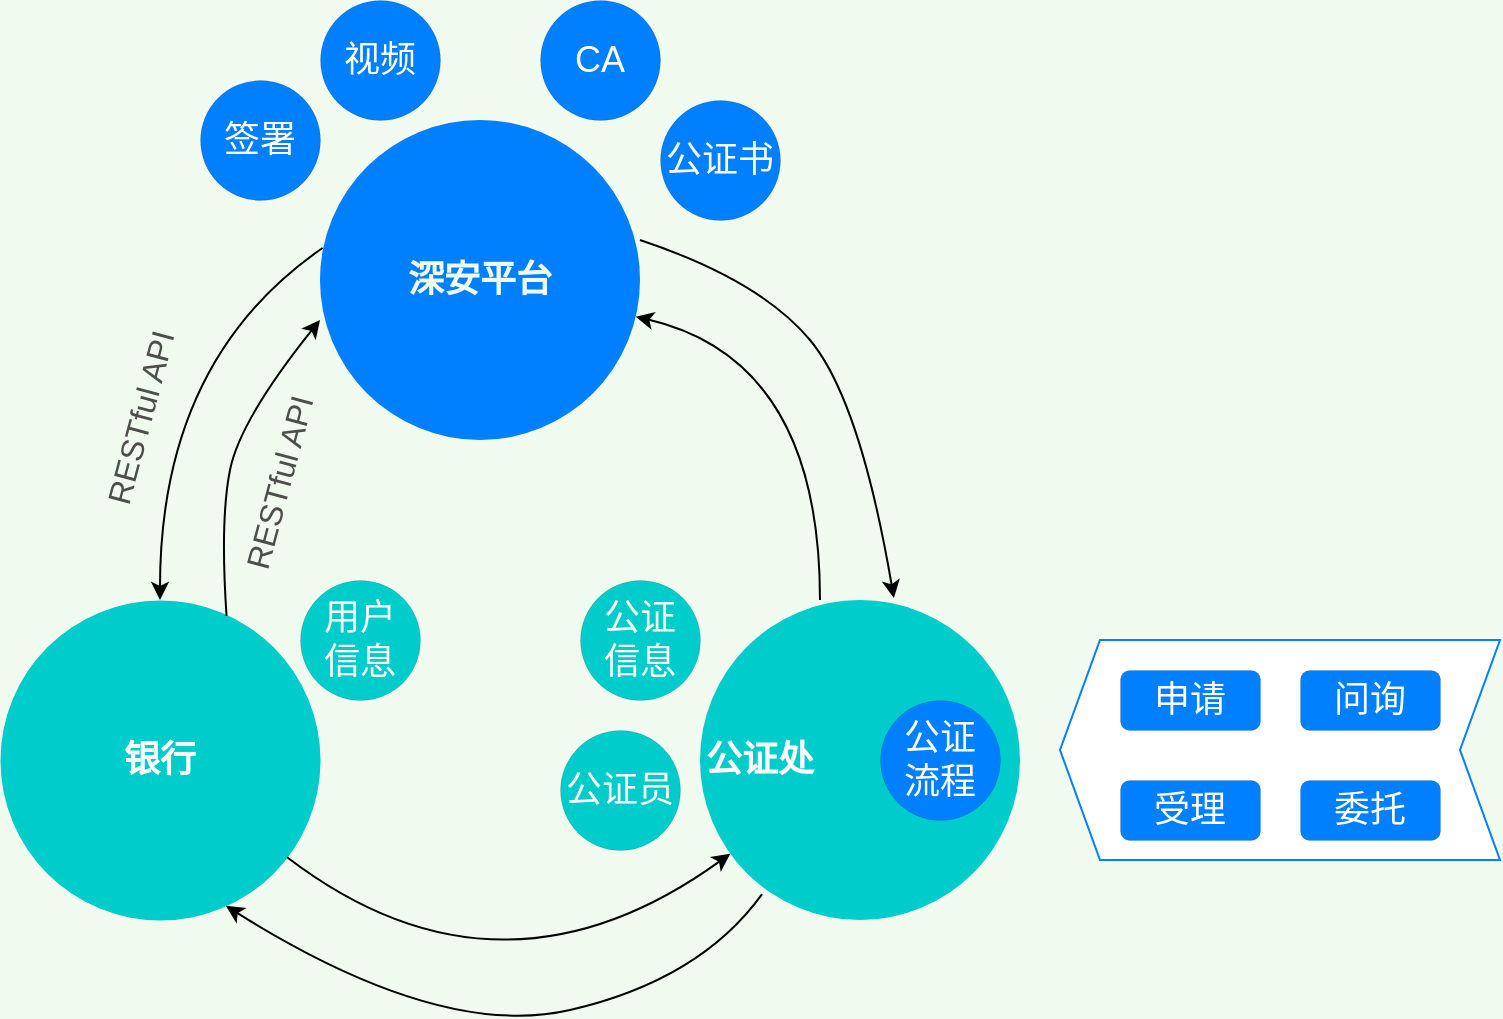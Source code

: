 <mxfile version="17.4.5" type="github" pages="2">
  <diagram id="TbiD-q-UGumEZRIeGAm7" name="赋强现有思路">
    <mxGraphModel dx="1422" dy="762" grid="1" gridSize="10" guides="1" tooltips="1" connect="1" arrows="1" fold="1" page="1" pageScale="1" pageWidth="1600" pageHeight="900" background="#F1FAEE" math="0" shadow="0">
      <root>
        <mxCell id="0" />
        <mxCell id="1" parent="0" />
        <mxCell id="SZ3cnazm3X6QkwhJVz3c-4" value="" style="ellipse;whiteSpace=wrap;html=1;aspect=fixed;fillColor=#00CCCC;fontColor=#FFFFFF;strokeColor=none;fontStyle=1;fontSize=18;" vertex="1" parent="1">
          <mxGeometry x="790" y="350" width="160" height="160" as="geometry" />
        </mxCell>
        <mxCell id="SZ3cnazm3X6QkwhJVz3c-5" value="深安平台" style="ellipse;whiteSpace=wrap;html=1;aspect=fixed;fillColor=#007FFF;fontColor=#F1FAEE;strokeColor=none;fontStyle=1;fontSize=18;" vertex="1" parent="1">
          <mxGeometry x="600" y="110" width="160" height="160" as="geometry" />
        </mxCell>
        <mxCell id="SZ3cnazm3X6QkwhJVz3c-6" value="银行" style="ellipse;whiteSpace=wrap;html=1;aspect=fixed;fillColor=#00CCCC;fontColor=#FFFFFF;strokeColor=none;fontStyle=1;fontSize=18;strokeWidth=0;gradientColor=none;shadow=0;sketch=0;" vertex="1" parent="1">
          <mxGeometry x="440" y="350" width="160" height="160" as="geometry" />
        </mxCell>
        <mxCell id="SZ3cnazm3X6QkwhJVz3c-10" value="" style="curved=1;endArrow=classic;html=1;fontSize=18;fontColor=#FFFFFF;entryX=0.5;entryY=0;entryDx=0;entryDy=0;exitX=0.008;exitY=0.4;exitDx=0;exitDy=0;exitPerimeter=0;" edge="1" parent="1" source="SZ3cnazm3X6QkwhJVz3c-5" target="SZ3cnazm3X6QkwhJVz3c-6">
          <mxGeometry width="50" height="50" relative="1" as="geometry">
            <mxPoint x="620" y="220" as="sourcePoint" />
            <mxPoint x="540" y="190" as="targetPoint" />
            <Array as="points">
              <mxPoint x="520" y="230" />
            </Array>
          </mxGeometry>
        </mxCell>
        <mxCell id="SZ3cnazm3X6QkwhJVz3c-11" value="" style="curved=1;endArrow=classic;html=1;fontSize=18;fontColor=#FFFFFF;entryX=0;entryY=0.625;entryDx=0;entryDy=0;entryPerimeter=0;exitX=0.708;exitY=0.05;exitDx=0;exitDy=0;exitPerimeter=0;" edge="1" parent="1" source="SZ3cnazm3X6QkwhJVz3c-6" target="SZ3cnazm3X6QkwhJVz3c-5">
          <mxGeometry width="50" height="50" relative="1" as="geometry">
            <mxPoint x="580" y="340" as="sourcePoint" />
            <mxPoint x="630" y="290" as="targetPoint" />
            <Array as="points">
              <mxPoint x="550" y="310" />
              <mxPoint x="560" y="260" />
            </Array>
          </mxGeometry>
        </mxCell>
        <mxCell id="SZ3cnazm3X6QkwhJVz3c-12" value="签署" style="ellipse;whiteSpace=wrap;html=1;aspect=fixed;shadow=0;sketch=0;fontSize=18;fontColor=#FFFFFF;strokeColor=default;strokeWidth=0;fillColor=#007FFF;gradientColor=none;" vertex="1" parent="1">
          <mxGeometry x="540" y="90" width="60" height="60" as="geometry" />
        </mxCell>
        <mxCell id="SZ3cnazm3X6QkwhJVz3c-13" value="视频" style="ellipse;whiteSpace=wrap;html=1;aspect=fixed;shadow=0;sketch=0;fontSize=18;fontColor=#FFFFFF;strokeColor=default;strokeWidth=0;fillColor=#007FFF;gradientColor=none;" vertex="1" parent="1">
          <mxGeometry x="600" y="50" width="60" height="60" as="geometry" />
        </mxCell>
        <mxCell id="SZ3cnazm3X6QkwhJVz3c-14" value="CA" style="ellipse;whiteSpace=wrap;html=1;aspect=fixed;shadow=0;sketch=0;fontSize=18;fontColor=#FFFFFF;strokeColor=default;strokeWidth=0;fillColor=#007FFF;gradientColor=none;" vertex="1" parent="1">
          <mxGeometry x="710" y="50" width="60" height="60" as="geometry" />
        </mxCell>
        <mxCell id="SZ3cnazm3X6QkwhJVz3c-15" value="公证书" style="ellipse;whiteSpace=wrap;html=1;aspect=fixed;shadow=0;sketch=0;fontSize=18;fontColor=#FFFFFF;strokeColor=default;strokeWidth=0;fillColor=#007FFF;gradientColor=none;" vertex="1" parent="1">
          <mxGeometry x="770" y="100" width="60" height="60" as="geometry" />
        </mxCell>
        <mxCell id="SZ3cnazm3X6QkwhJVz3c-16" value="" style="curved=1;endArrow=classic;html=1;fontFamily=Helvetica;fontSize=18;fontColor=#FFFFFF;align=center;strokeColor=default;" edge="1" parent="1" source="SZ3cnazm3X6QkwhJVz3c-6" target="SZ3cnazm3X6QkwhJVz3c-4">
          <mxGeometry width="50" height="50" relative="1" as="geometry">
            <mxPoint x="600" y="480" as="sourcePoint" />
            <mxPoint x="790" y="520" as="targetPoint" />
            <Array as="points">
              <mxPoint x="690" y="560" />
            </Array>
          </mxGeometry>
        </mxCell>
        <mxCell id="SZ3cnazm3X6QkwhJVz3c-17" value="" style="curved=1;endArrow=classic;html=1;fontSize=18;fontColor=#FFFFFF;entryX=0.706;entryY=0.956;entryDx=0;entryDy=0;entryPerimeter=0;exitX=0.194;exitY=0.919;exitDx=0;exitDy=0;exitPerimeter=0;" edge="1" parent="1" source="SZ3cnazm3X6QkwhJVz3c-4" target="SZ3cnazm3X6QkwhJVz3c-6">
          <mxGeometry width="50" height="50" relative="1" as="geometry">
            <mxPoint x="640" y="650" as="sourcePoint" />
            <mxPoint x="690" y="600" as="targetPoint" />
            <Array as="points">
              <mxPoint x="790" y="540" />
              <mxPoint x="660" y="570" />
            </Array>
          </mxGeometry>
        </mxCell>
        <mxCell id="SZ3cnazm3X6QkwhJVz3c-18" value="" style="curved=1;endArrow=classic;html=1;fontSize=18;fontColor=#FFFFFF;" edge="1" parent="1" target="SZ3cnazm3X6QkwhJVz3c-5">
          <mxGeometry width="50" height="50" relative="1" as="geometry">
            <mxPoint x="850" y="350" as="sourcePoint" />
            <mxPoint x="900" y="230" as="targetPoint" />
            <Array as="points">
              <mxPoint x="850" y="230" />
            </Array>
          </mxGeometry>
        </mxCell>
        <mxCell id="SZ3cnazm3X6QkwhJVz3c-19" value="" style="curved=1;endArrow=classic;html=1;fontSize=18;fontColor=#FFFFFF;exitX=1;exitY=0.375;exitDx=0;exitDy=0;exitPerimeter=0;entryX=0.606;entryY=-0.006;entryDx=0;entryDy=0;entryPerimeter=0;" edge="1" parent="1" source="SZ3cnazm3X6QkwhJVz3c-5" target="SZ3cnazm3X6QkwhJVz3c-4">
          <mxGeometry width="50" height="50" relative="1" as="geometry">
            <mxPoint x="920" y="270" as="sourcePoint" />
            <mxPoint x="890" y="350" as="targetPoint" />
            <Array as="points">
              <mxPoint x="820" y="190" />
              <mxPoint x="870" y="250" />
            </Array>
          </mxGeometry>
        </mxCell>
        <mxCell id="SZ3cnazm3X6QkwhJVz3c-20" value="公证&lt;br&gt;流程" style="ellipse;whiteSpace=wrap;html=1;aspect=fixed;shadow=0;sketch=0;fontSize=18;fontColor=#FFFFFF;strokeColor=default;strokeWidth=0;fillColor=#007FFF;gradientColor=none;" vertex="1" parent="1">
          <mxGeometry x="880" y="400" width="60" height="60" as="geometry" />
        </mxCell>
        <mxCell id="SZ3cnazm3X6QkwhJVz3c-21" value="&lt;span style=&quot;font-weight: 700&quot;&gt;公证处&lt;/span&gt;" style="text;html=1;strokeColor=none;fillColor=none;align=center;verticalAlign=middle;whiteSpace=wrap;rounded=0;shadow=0;sketch=0;fontSize=18;fontColor=#FFFFFF;" vertex="1" parent="1">
          <mxGeometry x="790" y="415" width="60" height="30" as="geometry" />
        </mxCell>
        <mxCell id="SZ3cnazm3X6QkwhJVz3c-24" value="" style="shape=step;perimeter=stepPerimeter;whiteSpace=wrap;html=1;fixedSize=1;shadow=0;sketch=0;fontSize=18;strokeWidth=1;direction=west;size=20;strokeColor=#007FFF;" vertex="1" parent="1">
          <mxGeometry x="970" y="370" width="220" height="110" as="geometry" />
        </mxCell>
        <mxCell id="SZ3cnazm3X6QkwhJVz3c-26" value="委托" style="rounded=1;whiteSpace=wrap;html=1;shadow=0;sketch=0;fontSize=18;fontColor=#FFFFFF;strokeColor=default;strokeWidth=0;fillColor=#007FFF;gradientColor=none;" vertex="1" parent="1">
          <mxGeometry x="1090" y="440" width="70" height="30" as="geometry" />
        </mxCell>
        <mxCell id="SZ3cnazm3X6QkwhJVz3c-27" value="受理" style="rounded=1;whiteSpace=wrap;html=1;shadow=0;sketch=0;fontSize=18;fontColor=#FFFFFF;strokeColor=default;strokeWidth=0;fillColor=#007FFF;gradientColor=none;" vertex="1" parent="1">
          <mxGeometry x="1000" y="440" width="70" height="30" as="geometry" />
        </mxCell>
        <mxCell id="SZ3cnazm3X6QkwhJVz3c-28" value="问询" style="rounded=1;whiteSpace=wrap;html=1;shadow=0;sketch=0;fontSize=18;fontColor=#FFFFFF;strokeColor=default;strokeWidth=0;fillColor=#007FFF;gradientColor=none;" vertex="1" parent="1">
          <mxGeometry x="1090" y="385" width="70" height="30" as="geometry" />
        </mxCell>
        <mxCell id="SZ3cnazm3X6QkwhJVz3c-29" value="申请" style="rounded=1;whiteSpace=wrap;html=1;shadow=0;sketch=0;fontSize=18;fontColor=#FFFFFF;strokeColor=default;strokeWidth=0;fillColor=#007FFF;gradientColor=none;" vertex="1" parent="1">
          <mxGeometry x="1000" y="385" width="70" height="30" as="geometry" />
        </mxCell>
        <mxCell id="SZ3cnazm3X6QkwhJVz3c-30" value="用户&lt;br&gt;信息" style="ellipse;whiteSpace=wrap;html=1;aspect=fixed;shadow=0;sketch=0;fontSize=18;fontColor=#FFFFFF;strokeColor=default;strokeWidth=0;fillColor=#00CCCC;gradientColor=none;" vertex="1" parent="1">
          <mxGeometry x="590" y="340" width="60" height="60" as="geometry" />
        </mxCell>
        <mxCell id="SZ3cnazm3X6QkwhJVz3c-31" value="公证&lt;br&gt;信息" style="ellipse;whiteSpace=wrap;html=1;aspect=fixed;shadow=0;sketch=0;fontSize=18;fontColor=#FFFFFF;strokeColor=default;strokeWidth=0;fillColor=#00CCCC;gradientColor=none;" vertex="1" parent="1">
          <mxGeometry x="730" y="340" width="60" height="60" as="geometry" />
        </mxCell>
        <mxCell id="SZ3cnazm3X6QkwhJVz3c-32" value="公证员" style="ellipse;whiteSpace=wrap;html=1;aspect=fixed;shadow=0;sketch=0;fontSize=18;fontColor=#FFFFFF;strokeColor=default;strokeWidth=0;fillColor=#00CCCC;gradientColor=none;" vertex="1" parent="1">
          <mxGeometry x="720" y="415" width="60" height="60" as="geometry" />
        </mxCell>
        <mxCell id="SZ3cnazm3X6QkwhJVz3c-34" value="&lt;span style=&quot;color: rgb(77, 77, 77); font-size: 16px;&quot;&gt;RESTful API&lt;/span&gt;" style="text;html=1;strokeColor=none;fillColor=none;align=center;verticalAlign=middle;whiteSpace=wrap;rounded=0;shadow=0;sketch=0;fontSize=18;rotation=-75;labelBackgroundColor=none;" vertex="1" parent="1">
          <mxGeometry x="499.66" y="280" width="160.34" height="22.59" as="geometry" />
        </mxCell>
        <mxCell id="SZ3cnazm3X6QkwhJVz3c-35" value="&lt;span style=&quot;color: rgb(77, 77, 77); font-size: 16px;&quot;&gt;RESTful API&lt;/span&gt;" style="text;html=1;strokeColor=none;fillColor=none;align=center;verticalAlign=middle;whiteSpace=wrap;rounded=0;shadow=0;sketch=0;fontSize=18;rotation=-75;labelBackgroundColor=none;" vertex="1" parent="1">
          <mxGeometry x="429.66" y="247.41" width="160.34" height="22.59" as="geometry" />
        </mxCell>
      </root>
    </mxGraphModel>
  </diagram>
  <diagram id="W_DcEgEJa7QvUL6Cg9mv" name="赋强创新思路">
    <mxGraphModel dx="1422" dy="762" grid="1" gridSize="10" guides="1" tooltips="1" connect="1" arrows="1" fold="1" page="1" pageScale="1" pageWidth="1600" pageHeight="900" background="#F1FAEE" math="0" shadow="0">
      <root>
        <mxCell id="0" />
        <mxCell id="1" parent="0" />
        <mxCell id="FC0IcF9SnpDUft-PJ-PU-1" value="&lt;div&gt;&lt;span style=&quot;font-family: &amp;#34;larkhacksafarifont&amp;#34; , &amp;#34;larkemojifont&amp;#34; , &amp;#34;larkchinesequote&amp;#34; , , &amp;#34;blinkmacsystemfont&amp;#34; , &amp;#34;helvetica neue&amp;#34; , &amp;#34;arial&amp;#34; , &amp;#34;segoe ui&amp;#34; , &amp;#34;pingfang sc&amp;#34; , &amp;#34;microsoft yahei&amp;#34; , &amp;#34;hiragino sans gb&amp;#34; , sans-serif , &amp;#34;apple color emoji&amp;#34; , &amp;#34;segoe ui emoji&amp;#34; , &amp;#34;segoe ui symbol&amp;#34; , &amp;#34;noto color emoji&amp;#34;&quot;&gt;&lt;span style=&quot;font-size: 13px&quot;&gt;赋强创新思路&lt;/span&gt;&lt;/span&gt;&lt;/div&gt;" style="swimlane;labelBackgroundColor=none;labelBorderColor=none;fontSize=16;fillColor=#A8DADC;html=1;strokeColor=#457B9D;fontColor=#1D3557;" vertex="1" parent="1">
          <mxGeometry x="20" y="140" width="1280" height="530" as="geometry">
            <mxRectangle x="30" y="160" width="160" height="23" as="alternateBounds" />
          </mxGeometry>
        </mxCell>
        <mxCell id="FC0IcF9SnpDUft-PJ-PU-2" value="" style="shape=ext;double=1;rounded=1;whiteSpace=wrap;html=1;dashed=1;labelBackgroundColor=none;sketch=0;fontSize=14;fontColor=#000000;strokeColor=#457B9D;fillColor=none;" vertex="1" parent="FC0IcF9SnpDUft-PJ-PU-1">
          <mxGeometry x="900" y="350" width="370" height="120" as="geometry" />
        </mxCell>
        <mxCell id="FC0IcF9SnpDUft-PJ-PU-3" value="" style="shape=ext;double=1;rounded=1;whiteSpace=wrap;html=1;dashed=1;labelBackgroundColor=none;sketch=0;fontSize=14;fontColor=#000000;strokeColor=#457B9D;fillColor=none;labelPosition=center;verticalLabelPosition=top;align=center;verticalAlign=bottom;" vertex="1" parent="FC0IcF9SnpDUft-PJ-PU-1">
          <mxGeometry x="330" y="117" width="490" height="283" as="geometry" />
        </mxCell>
        <mxCell id="FC0IcF9SnpDUft-PJ-PU-4" value="" style="shape=ext;double=1;rounded=1;whiteSpace=wrap;html=1;dashed=1;labelBackgroundColor=none;sketch=0;fontSize=14;fontColor=#000000;strokeColor=#457B9D;fillColor=none;" vertex="1" parent="FC0IcF9SnpDUft-PJ-PU-1">
          <mxGeometry x="900" y="100" width="370" height="120" as="geometry" />
        </mxCell>
        <mxCell id="FC0IcF9SnpDUft-PJ-PU-5" value="" style="shape=ext;double=1;rounded=1;whiteSpace=wrap;html=1;dashed=1;labelBackgroundColor=none;sketch=0;fontSize=14;fontColor=#000000;strokeColor=#457B9D;fillColor=none;" vertex="1" parent="FC0IcF9SnpDUft-PJ-PU-1">
          <mxGeometry x="900" y="225" width="370" height="120" as="geometry" />
        </mxCell>
        <mxCell id="FC0IcF9SnpDUft-PJ-PU-6" value="" style="line;strokeWidth=1;direction=south;html=1;strokeColor=#457B9D;dashed=1;labelBackgroundColor=#F1FAEE;fillColor=#A8DADC;fontColor=#1D3557;" vertex="1" parent="FC0IcF9SnpDUft-PJ-PU-1">
          <mxGeometry x="240" y="60" width="10" height="410" as="geometry" />
        </mxCell>
        <mxCell id="FC0IcF9SnpDUft-PJ-PU-7" value="" style="line;strokeWidth=1;direction=south;html=1;strokeColor=#457B9D;dashed=1;labelBackgroundColor=#F1FAEE;fillColor=#A8DADC;fontColor=#1D3557;" vertex="1" parent="FC0IcF9SnpDUft-PJ-PU-1">
          <mxGeometry x="1047" y="60" width="10" height="410" as="geometry" />
        </mxCell>
        <mxCell id="FC0IcF9SnpDUft-PJ-PU-8" value="" style="line;strokeWidth=1;direction=south;html=1;strokeColor=#457B9D;dashed=1;labelBackgroundColor=#F1FAEE;fillColor=#A8DADC;fontColor=#1D3557;" vertex="1" parent="FC0IcF9SnpDUft-PJ-PU-1">
          <mxGeometry x="640" y="60" width="10" height="410" as="geometry" />
        </mxCell>
        <mxCell id="FC0IcF9SnpDUft-PJ-PU-9" value="公证处A数据库" style="aspect=fixed;html=1;points=[];align=center;image;fontSize=12;image=img/lib/azure2/databases/Azure_Database_MySQL_Server.svg;labelBackgroundColor=none;fillColor=#A8DADC;strokeColor=#457B9D;fontColor=#1D3557;" vertex="1" parent="FC0IcF9SnpDUft-PJ-PU-1">
          <mxGeometry x="1058.5" y="117" width="55.5" height="74" as="geometry" />
        </mxCell>
        <mxCell id="FC0IcF9SnpDUft-PJ-PU-10" value="公证处B数据库" style="aspect=fixed;html=1;points=[];align=center;image;fontSize=12;image=img/lib/azure2/databases/Azure_Database_MySQL_Server.svg;labelBackgroundColor=none;fillColor=#A8DADC;strokeColor=#457B9D;fontColor=#1D3557;" vertex="1" parent="FC0IcF9SnpDUft-PJ-PU-1">
          <mxGeometry x="1058.5" y="238" width="55.5" height="74" as="geometry" />
        </mxCell>
        <mxCell id="FC0IcF9SnpDUft-PJ-PU-11" value="&lt;span&gt;平台数据库&lt;/span&gt;" style="aspect=fixed;html=1;points=[];align=center;image;fontSize=12;image=img/lib/azure2/databases/Azure_Database_MySQL_Server.svg;labelBackgroundColor=none;fillColor=#A8DADC;strokeColor=#457B9D;fontColor=#1D3557;" vertex="1" parent="FC0IcF9SnpDUft-PJ-PU-1">
          <mxGeometry x="1058.5" y="360" width="55.5" height="74" as="geometry" />
        </mxCell>
        <mxCell id="FC0IcF9SnpDUft-PJ-PU-12" value="" style="shape=singleArrow;whiteSpace=wrap;html=1;arrowWidth=0.4;arrowSize=0.4;rounded=0;sketch=0;fontColor=#1D3557;strokeColor=#457B9D;fillColor=#457B9D;" vertex="1" parent="FC0IcF9SnpDUft-PJ-PU-1">
          <mxGeometry x="200" y="70" width="110" height="10" as="geometry" />
        </mxCell>
        <mxCell id="FC0IcF9SnpDUft-PJ-PU-13" value="&lt;span style=&quot;font-size: 9px&quot;&gt;客户端&lt;/span&gt;" style="text;html=1;align=center;verticalAlign=middle;resizable=0;points=[];autosize=1;strokeColor=none;fillColor=none;fontColor=#000000;fontStyle=1;fontSize=9;" vertex="1" parent="FC0IcF9SnpDUft-PJ-PU-1">
          <mxGeometry x="125" y="65" width="50" height="20" as="geometry" />
        </mxCell>
        <mxCell id="FC0IcF9SnpDUft-PJ-PU-14" value="&lt;h3 style=&quot;padding: 0px ; margin: 24px 0px 16px ; box-sizing: border-box ; font-size: 1.25em ; line-height: 1.25 ; color: rgb(36 , 41 , 46) ; font-family: , &amp;#34;blinkmacsystemfont&amp;#34; , &amp;#34;segoe ui&amp;#34; , &amp;#34;helvetica&amp;#34; , &amp;#34;arial&amp;#34; , sans-serif , &amp;#34;apple color emoji&amp;#34; , &amp;#34;segoe ui emoji&amp;#34; , &amp;#34;segoe ui symbol&amp;#34;&quot;&gt;数据采集&lt;/h3&gt;" style="whiteSpace=wrap;html=1;rounded=0;sketch=0;fontColor=#1D3557;strokeColor=#457B9D;fillColor=#FFFFFF;labelBackgroundColor=none;" vertex="1" parent="FC0IcF9SnpDUft-PJ-PU-1">
          <mxGeometry x="185" y="30" width="140" height="30" as="geometry" />
        </mxCell>
        <mxCell id="FC0IcF9SnpDUft-PJ-PU-15" value="" style="shape=singleArrow;whiteSpace=wrap;html=1;arrowWidth=0.4;arrowSize=0.4;rounded=0;sketch=0;fontColor=#1D3557;strokeColor=#457B9D;fillColor=#457B9D;" vertex="1" parent="FC0IcF9SnpDUft-PJ-PU-1">
          <mxGeometry x="600" y="70" width="110" height="10" as="geometry" />
        </mxCell>
        <mxCell id="FC0IcF9SnpDUft-PJ-PU-16" value="&lt;h3 style=&quot;padding: 0px ; margin: 24px 0px 16px ; box-sizing: border-box ; font-size: 1.25em ; line-height: 1.25 ; color: rgb(36 , 41 , 46) ; font-family: , &amp;#34;blinkmacsystemfont&amp;#34; , &amp;#34;segoe ui&amp;#34; , &amp;#34;helvetica&amp;#34; , &amp;#34;arial&amp;#34; , sans-serif , &amp;#34;apple color emoji&amp;#34; , &amp;#34;segoe ui emoji&amp;#34; , &amp;#34;segoe ui symbol&amp;#34;&quot;&gt;业务计算&lt;/h3&gt;" style="whiteSpace=wrap;html=1;rounded=0;sketch=0;fontColor=#1D3557;strokeColor=#457B9D;fillColor=#FFFFFF;" vertex="1" parent="FC0IcF9SnpDUft-PJ-PU-1">
          <mxGeometry x="585" y="30" width="140" height="30" as="geometry" />
        </mxCell>
        <mxCell id="FC0IcF9SnpDUft-PJ-PU-17" value="" style="shape=singleArrow;whiteSpace=wrap;html=1;arrowWidth=0.4;arrowSize=0.4;rounded=0;sketch=0;fontColor=#1D3557;strokeColor=#457B9D;fillColor=#457B9D;" vertex="1" parent="FC0IcF9SnpDUft-PJ-PU-1">
          <mxGeometry x="1004" y="70" width="110" height="10" as="geometry" />
        </mxCell>
        <mxCell id="FC0IcF9SnpDUft-PJ-PU-18" value="&lt;h3 style=&quot;padding: 0px ; margin: 24px 0px 16px ; box-sizing: border-box ; font-size: 1.25em ; line-height: 1.25 ; color: rgb(36 , 41 , 46) ; font-family: , &amp;#34;blinkmacsystemfont&amp;#34; , &amp;#34;segoe ui&amp;#34; , &amp;#34;helvetica&amp;#34; , &amp;#34;arial&amp;#34; , sans-serif , &amp;#34;apple color emoji&amp;#34; , &amp;#34;segoe ui emoji&amp;#34; , &amp;#34;segoe ui symbol&amp;#34;&quot;&gt;数据存储&lt;/h3&gt;" style="whiteSpace=wrap;html=1;rounded=0;sketch=0;fontColor=#1D3557;strokeColor=#457B9D;fillColor=#FFFFFF;" vertex="1" parent="FC0IcF9SnpDUft-PJ-PU-1">
          <mxGeometry x="984" y="30" width="140" height="35" as="geometry" />
        </mxCell>
        <mxCell id="FC0IcF9SnpDUft-PJ-PU-19" value="API业务服务" style="aspect=fixed;html=1;points=[];align=center;image;fontSize=12;image=img/lib/azure2/app_services/App_Service_Plans.svg;rounded=0;sketch=0;fontColor=#1D3557;strokeColor=#457B9D;fillColor=#A8DADC;labelBackgroundColor=none;" vertex="1" parent="FC0IcF9SnpDUft-PJ-PU-1">
          <mxGeometry x="417" y="143" width="43" height="43" as="geometry" />
        </mxCell>
        <mxCell id="FC0IcF9SnpDUft-PJ-PU-20" value="平台服务" style="text;html=1;align=center;verticalAlign=middle;resizable=0;points=[];autosize=1;strokeColor=none;fillColor=none;fontColor=#000000;fontStyle=1;fontSize=9;" vertex="1" parent="FC0IcF9SnpDUft-PJ-PU-1">
          <mxGeometry x="415" y="65" width="60" height="20" as="geometry" />
        </mxCell>
        <mxCell id="FC0IcF9SnpDUft-PJ-PU-21" value="&lt;font style=&quot;font-size: 9px&quot;&gt;数据隔离&lt;/font&gt;" style="text;html=1;align=center;verticalAlign=middle;resizable=0;points=[];autosize=1;strokeColor=none;fillColor=none;fontColor=#000000;fontStyle=1;fontSize=9;" vertex="1" parent="FC0IcF9SnpDUft-PJ-PU-1">
          <mxGeometry x="845" y="65" width="60" height="20" as="geometry" />
        </mxCell>
        <mxCell id="FC0IcF9SnpDUft-PJ-PU-22" value="&lt;span style=&quot;font-size: 9px;&quot;&gt;多数据源&lt;/span&gt;" style="text;html=1;align=center;verticalAlign=middle;resizable=0;points=[];autosize=1;strokeColor=none;fillColor=none;fontColor=#000000;fontStyle=1;fontSize=9;" vertex="1" parent="FC0IcF9SnpDUft-PJ-PU-1">
          <mxGeometry x="1195" y="65" width="60" height="20" as="geometry" />
        </mxCell>
        <mxCell id="FC0IcF9SnpDUft-PJ-PU-23" value="" style="edgeStyle=orthogonalEdgeStyle;curved=0;rounded=1;sketch=0;orthogonalLoop=1;jettySize=auto;html=1;fontSize=19;fontColor=#000000;strokeColor=#457B9D;fillColor=#A8DADC;" edge="1" parent="FC0IcF9SnpDUft-PJ-PU-1">
          <mxGeometry relative="1" as="geometry">
            <mxPoint x="770" y="266.5" as="sourcePoint" />
            <mxPoint x="916" y="266.5" as="targetPoint" />
          </mxGeometry>
        </mxCell>
        <mxCell id="FC0IcF9SnpDUft-PJ-PU-24" value="" style="edgeStyle=orthogonalEdgeStyle;curved=0;rounded=1;sketch=0;orthogonalLoop=1;jettySize=auto;html=1;fontSize=19;fontColor=#000000;strokeColor=#457B9D;fillColor=#A8DADC;" edge="1" parent="FC0IcF9SnpDUft-PJ-PU-1">
          <mxGeometry relative="1" as="geometry">
            <mxPoint x="778" y="375" as="sourcePoint" />
            <mxPoint x="924" y="375" as="targetPoint" />
          </mxGeometry>
        </mxCell>
        <mxCell id="FC0IcF9SnpDUft-PJ-PU-25" value="&lt;span style=&quot;color: rgb(29 , 53 , 87) ; background-color: rgb(248 , 249 , 250)&quot;&gt;银行&lt;/span&gt;" style="aspect=fixed;html=1;points=[];align=center;image;fontSize=12;image=img/lib/azure2/networking/IP_Groups.svg;rounded=0;sketch=0;fontColor=#000000;strokeColor=#457B9D;fillColor=none;" vertex="1" parent="FC0IcF9SnpDUft-PJ-PU-1">
          <mxGeometry x="60" y="162.5" width="96.64" height="75" as="geometry" />
        </mxCell>
        <mxCell id="FC0IcF9SnpDUft-PJ-PU-26" value="" style="edgeStyle=orthogonalEdgeStyle;curved=0;rounded=1;sketch=0;orthogonalLoop=1;jettySize=auto;html=1;fontSize=19;fontColor=#000000;strokeColor=#457B9D;fillColor=#A8DADC;" edge="1" parent="FC0IcF9SnpDUft-PJ-PU-1">
          <mxGeometry relative="1" as="geometry">
            <mxPoint x="175" y="207" as="sourcePoint" />
            <mxPoint x="350" y="207" as="targetPoint" />
          </mxGeometry>
        </mxCell>
        <mxCell id="FC0IcF9SnpDUft-PJ-PU-27" value="&lt;span style=&quot;color: rgb(29 , 53 , 87) ; background-color: rgb(248 , 249 , 250)&quot;&gt;小程序&lt;/span&gt;" style="aspect=fixed;html=1;points=[];align=center;image;fontSize=12;image=img/lib/azure2/networking/IP_Groups.svg;rounded=0;sketch=0;fontColor=#000000;strokeColor=#457B9D;fillColor=none;" vertex="1" parent="FC0IcF9SnpDUft-PJ-PU-1">
          <mxGeometry x="60" y="292.5" width="96.64" height="75" as="geometry" />
        </mxCell>
        <mxCell id="FC0IcF9SnpDUft-PJ-PU-28" value="" style="edgeStyle=orthogonalEdgeStyle;curved=0;rounded=1;sketch=0;orthogonalLoop=1;jettySize=auto;html=1;fontSize=19;fontColor=#000000;strokeColor=#457B9D;fillColor=#A8DADC;" edge="1" parent="FC0IcF9SnpDUft-PJ-PU-1">
          <mxGeometry relative="1" as="geometry">
            <mxPoint x="170" y="330" as="sourcePoint" />
            <mxPoint x="350" y="330" as="targetPoint" />
          </mxGeometry>
        </mxCell>
        <mxCell id="FC0IcF9SnpDUft-PJ-PU-29" value="Admin业务服务" style="aspect=fixed;html=1;points=[];align=center;image;fontSize=12;image=img/lib/azure2/app_services/App_Service_Plans.svg;rounded=0;sketch=0;fontColor=#1D3557;strokeColor=#457B9D;fillColor=#A8DADC;labelBackgroundColor=none;" vertex="1" parent="FC0IcF9SnpDUft-PJ-PU-1">
          <mxGeometry x="415" y="310" width="40" height="40" as="geometry" />
        </mxCell>
        <mxCell id="FC0IcF9SnpDUft-PJ-PU-30" value="SIgn业务服务" style="aspect=fixed;html=1;points=[];align=center;image;fontSize=12;image=img/lib/azure2/app_services/App_Service_Plans.svg;rounded=0;sketch=0;fontColor=#1D3557;strokeColor=#457B9D;fillColor=#A8DADC;labelBackgroundColor=none;" vertex="1" parent="FC0IcF9SnpDUft-PJ-PU-1">
          <mxGeometry x="417" y="223" width="49" height="49" as="geometry" />
        </mxCell>
        <mxCell id="FC0IcF9SnpDUft-PJ-PU-31" value="" style="aspect=fixed;html=1;points=[];align=left;image;fontSize=12;image=img/lib/azure2/general/Workflow.svg;rotation=-90;labelPosition=right;verticalLabelPosition=middle;verticalAlign=top;horizontal=0;" vertex="1" parent="FC0IcF9SnpDUft-PJ-PU-1">
          <mxGeometry x="630" y="205" width="103.95" height="107" as="geometry" />
        </mxCell>
        <mxCell id="FC0IcF9SnpDUft-PJ-PU-32" value="Task业务服务" style="aspect=fixed;html=1;points=[];align=center;image;fontSize=12;image=img/lib/azure2/app_services/App_Service_Plans.svg;rounded=0;sketch=0;fontColor=#1D3557;strokeColor=#457B9D;fillColor=#A8DADC;labelBackgroundColor=none;" vertex="1" parent="FC0IcF9SnpDUft-PJ-PU-1">
          <mxGeometry x="505" y="146" width="40" height="40" as="geometry" />
        </mxCell>
        <mxCell id="FC0IcF9SnpDUft-PJ-PU-33" value="其他服务" style="aspect=fixed;html=1;points=[];align=center;image;fontSize=12;image=img/lib/azure2/app_services/App_Service_Plans.svg;rounded=0;sketch=0;fontColor=#1D3557;strokeColor=#457B9D;fillColor=#A8DADC;labelBackgroundColor=none;" vertex="1" parent="FC0IcF9SnpDUft-PJ-PU-1">
          <mxGeometry x="505" y="223" width="40" height="40" as="geometry" />
        </mxCell>
        <mxCell id="FC0IcF9SnpDUft-PJ-PU-34" value="" style="edgeStyle=orthogonalEdgeStyle;curved=0;rounded=1;sketch=0;orthogonalLoop=1;jettySize=auto;html=1;fontSize=19;fontColor=#000000;strokeColor=#457B9D;fillColor=#A8DADC;" edge="1" parent="FC0IcF9SnpDUft-PJ-PU-1">
          <mxGeometry relative="1" as="geometry">
            <mxPoint x="770" y="184" as="sourcePoint" />
            <mxPoint x="916" y="184" as="targetPoint" />
          </mxGeometry>
        </mxCell>
        <mxCell id="FC0IcF9SnpDUft-PJ-PU-35" value="通过AOP根据业务规则分配数据源" style="text;html=1;align=center;verticalAlign=middle;resizable=0;points=[];autosize=1;strokeColor=none;fillColor=none;fontColor=#000000;fontStyle=1;fontSize=9;" vertex="1" parent="FC0IcF9SnpDUft-PJ-PU-1">
          <mxGeometry x="603" y="184" width="200" height="20" as="geometry" />
        </mxCell>
        <mxCell id="FC0IcF9SnpDUft-PJ-PU-36" value="" style="shape=curlyBracket;whiteSpace=wrap;html=1;rounded=1;flipH=1;labelBackgroundColor=none;sketch=0;fontSize=19;fontColor=#000000;strokeColor=#000000;fillColor=none;" vertex="1" parent="FC0IcF9SnpDUft-PJ-PU-1">
          <mxGeometry x="575" y="140" width="52" height="235" as="geometry" />
        </mxCell>
        <mxCell id="FC0IcF9SnpDUft-PJ-PU-37" value="静态配置文件添加多数据源" style="text;html=1;align=center;verticalAlign=middle;resizable=0;points=[];autosize=1;strokeColor=none;fillColor=none;fontColor=#000000;fontStyle=1;fontSize=9;" vertex="1" parent="FC0IcF9SnpDUft-PJ-PU-1">
          <mxGeometry x="610" y="330" width="160" height="20" as="geometry" />
        </mxCell>
        <mxCell id="jZA_SXGNm3jzXFu0hKiR-1" value="&lt;div&gt;&lt;span style=&quot;font-size: 13px ; font-family: &amp;#34;larkhacksafarifont&amp;#34; , &amp;#34;larkemojifont&amp;#34; , &amp;#34;larkchinesequote&amp;#34; , , &amp;#34;blinkmacsystemfont&amp;#34; , &amp;#34;helvetica neue&amp;#34; , &amp;#34;arial&amp;#34; , &amp;#34;segoe ui&amp;#34; , &amp;#34;pingfang sc&amp;#34; , &amp;#34;microsoft yahei&amp;#34; , &amp;#34;hiragino sans gb&amp;#34; , sans-serif , &amp;#34;apple color emoji&amp;#34; , &amp;#34;segoe ui emoji&amp;#34; , &amp;#34;segoe ui symbol&amp;#34; , &amp;#34;noto color emoji&amp;#34;&quot;&gt;赋强创新思路&lt;/span&gt;&lt;span style=&quot;font-family: &amp;#34;larkhacksafarifont&amp;#34; , &amp;#34;larkemojifont&amp;#34; , &amp;#34;larkchinesequote&amp;#34; , , &amp;#34;blinkmacsystemfont&amp;#34; , &amp;#34;helvetica neue&amp;#34; , &amp;#34;arial&amp;#34; , &amp;#34;segoe ui&amp;#34; , &amp;#34;pingfang sc&amp;#34; , &amp;#34;microsoft yahei&amp;#34; , &amp;#34;hiragino sans gb&amp;#34; , sans-serif , &amp;#34;apple color emoji&amp;#34; , &amp;#34;segoe ui emoji&amp;#34; , &amp;#34;segoe ui symbol&amp;#34; , &amp;#34;noto color emoji&amp;#34;&quot;&gt;&lt;span style=&quot;font-size: 13px&quot;&gt;（目标开拓新思路）&lt;/span&gt;&lt;/span&gt;&lt;/div&gt;" style="shape=callout;whiteSpace=wrap;html=1;perimeter=calloutPerimeter;labelBackgroundColor=none;labelBorderColor=none;fontSize=14;fillColor=#A8DADC;strokeColor=#457B9D;fontColor=#1D3557;fontStyle=1" vertex="1" parent="1">
          <mxGeometry x="900" y="40" width="390" height="100" as="geometry" />
        </mxCell>
      </root>
    </mxGraphModel>
  </diagram>
</mxfile>
